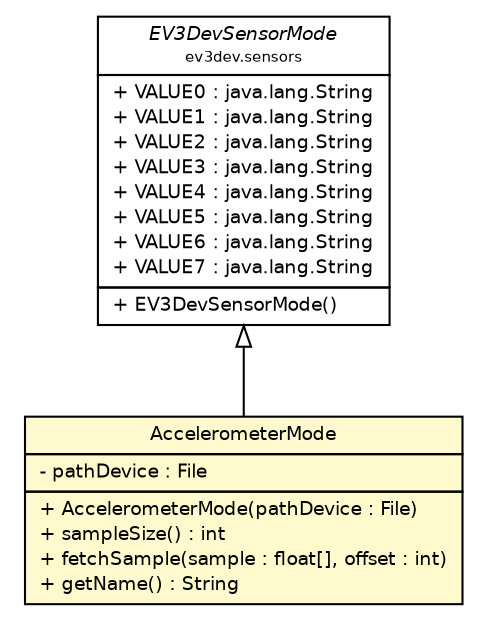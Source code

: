 #!/usr/local/bin/dot
#
# Class diagram 
# Generated by UMLGraph version R5_6-24-gf6e263 (http://www.umlgraph.org/)
#

digraph G {
	edge [fontname="Helvetica",fontsize=10,labelfontname="Helvetica",labelfontsize=10];
	node [fontname="Helvetica",fontsize=10,shape=plaintext];
	nodesep=0.25;
	ranksep=0.5;
	// ev3dev.sensors.EV3DevSensorMode
	c665 [label=<<table title="ev3dev.sensors.EV3DevSensorMode" border="0" cellborder="1" cellspacing="0" cellpadding="2" port="p" href="../EV3DevSensorMode.html">
		<tr><td><table border="0" cellspacing="0" cellpadding="1">
<tr><td align="center" balign="center"><font face="Helvetica-Oblique"> EV3DevSensorMode </font></td></tr>
<tr><td align="center" balign="center"><font point-size="7.0"> ev3dev.sensors </font></td></tr>
		</table></td></tr>
		<tr><td><table border="0" cellspacing="0" cellpadding="1">
<tr><td align="left" balign="left"> + VALUE0 : java.lang.String </td></tr>
<tr><td align="left" balign="left"> + VALUE1 : java.lang.String </td></tr>
<tr><td align="left" balign="left"> + VALUE2 : java.lang.String </td></tr>
<tr><td align="left" balign="left"> + VALUE3 : java.lang.String </td></tr>
<tr><td align="left" balign="left"> + VALUE4 : java.lang.String </td></tr>
<tr><td align="left" balign="left"> + VALUE5 : java.lang.String </td></tr>
<tr><td align="left" balign="left"> + VALUE6 : java.lang.String </td></tr>
<tr><td align="left" balign="left"> + VALUE7 : java.lang.String </td></tr>
		</table></td></tr>
		<tr><td><table border="0" cellspacing="0" cellpadding="1">
<tr><td align="left" balign="left"> + EV3DevSensorMode() </td></tr>
		</table></td></tr>
		</table>>, URL="../EV3DevSensorMode.html", fontname="Helvetica", fontcolor="black", fontsize=9.0];
	// ev3dev.sensors.mindsensors.AbsoluteIMU.AccelerometerMode
	c687 [label=<<table title="ev3dev.sensors.mindsensors.AbsoluteIMU.AccelerometerMode" border="0" cellborder="1" cellspacing="0" cellpadding="2" port="p" bgcolor="lemonChiffon" href="./AbsoluteIMU.AccelerometerMode.html">
		<tr><td><table border="0" cellspacing="0" cellpadding="1">
<tr><td align="center" balign="center"> AccelerometerMode </td></tr>
		</table></td></tr>
		<tr><td><table border="0" cellspacing="0" cellpadding="1">
<tr><td align="left" balign="left"> - pathDevice : File </td></tr>
		</table></td></tr>
		<tr><td><table border="0" cellspacing="0" cellpadding="1">
<tr><td align="left" balign="left"> + AccelerometerMode(pathDevice : File) </td></tr>
<tr><td align="left" balign="left"> + sampleSize() : int </td></tr>
<tr><td align="left" balign="left"> + fetchSample(sample : float[], offset : int) </td></tr>
<tr><td align="left" balign="left"> + getName() : String </td></tr>
		</table></td></tr>
		</table>>, URL="./AbsoluteIMU.AccelerometerMode.html", fontname="Helvetica", fontcolor="black", fontsize=9.0];
	//ev3dev.sensors.mindsensors.AbsoluteIMU.AccelerometerMode extends ev3dev.sensors.EV3DevSensorMode
	c665:p -> c687:p [dir=back,arrowtail=empty];
}

